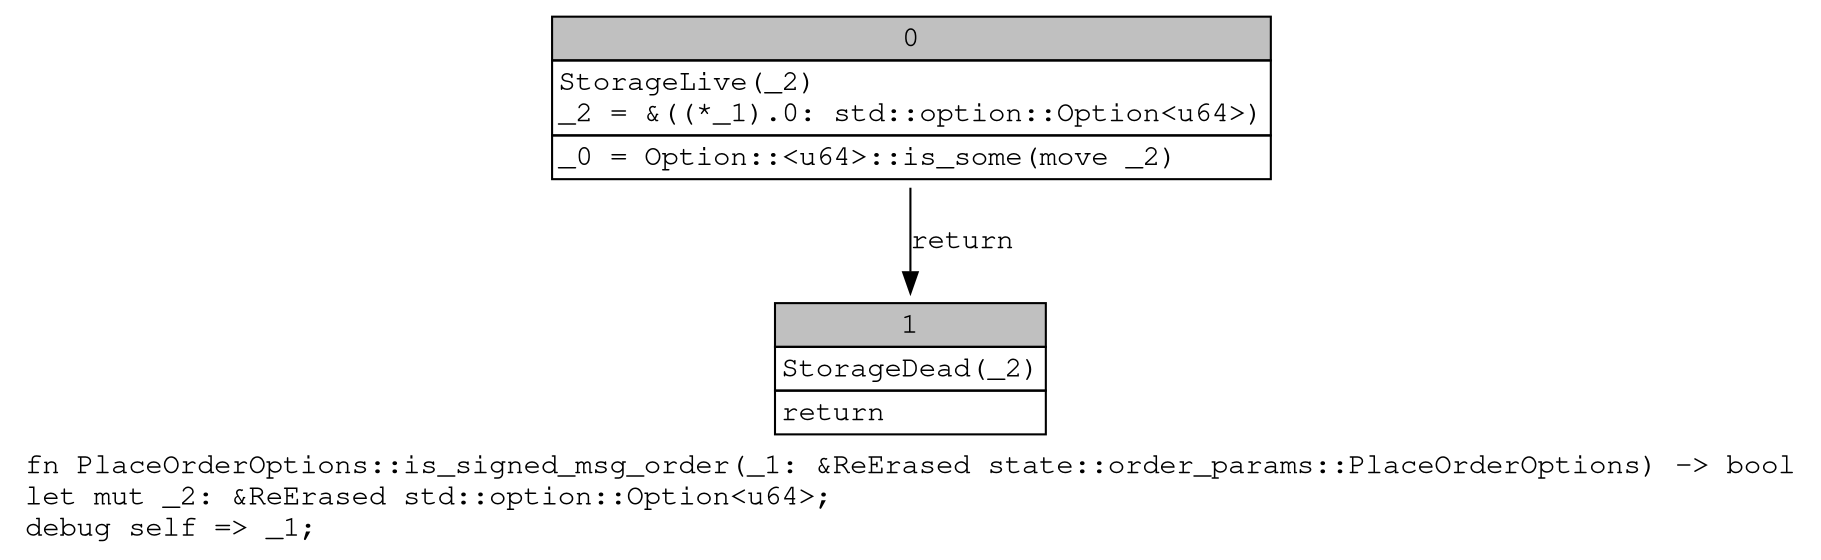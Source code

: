 digraph Mir_0_3669 {
    graph [fontname="Courier, monospace"];
    node [fontname="Courier, monospace"];
    edge [fontname="Courier, monospace"];
    label=<fn PlaceOrderOptions::is_signed_msg_order(_1: &amp;ReErased state::order_params::PlaceOrderOptions) -&gt; bool<br align="left"/>let mut _2: &amp;ReErased std::option::Option&lt;u64&gt;;<br align="left"/>debug self =&gt; _1;<br align="left"/>>;
    bb0__0_3669 [shape="none", label=<<table border="0" cellborder="1" cellspacing="0"><tr><td bgcolor="gray" align="center" colspan="1">0</td></tr><tr><td align="left" balign="left">StorageLive(_2)<br/>_2 = &amp;((*_1).0: std::option::Option&lt;u64&gt;)<br/></td></tr><tr><td align="left">_0 = Option::&lt;u64&gt;::is_some(move _2)</td></tr></table>>];
    bb1__0_3669 [shape="none", label=<<table border="0" cellborder="1" cellspacing="0"><tr><td bgcolor="gray" align="center" colspan="1">1</td></tr><tr><td align="left" balign="left">StorageDead(_2)<br/></td></tr><tr><td align="left">return</td></tr></table>>];
    bb0__0_3669 -> bb1__0_3669 [label="return"];
}
